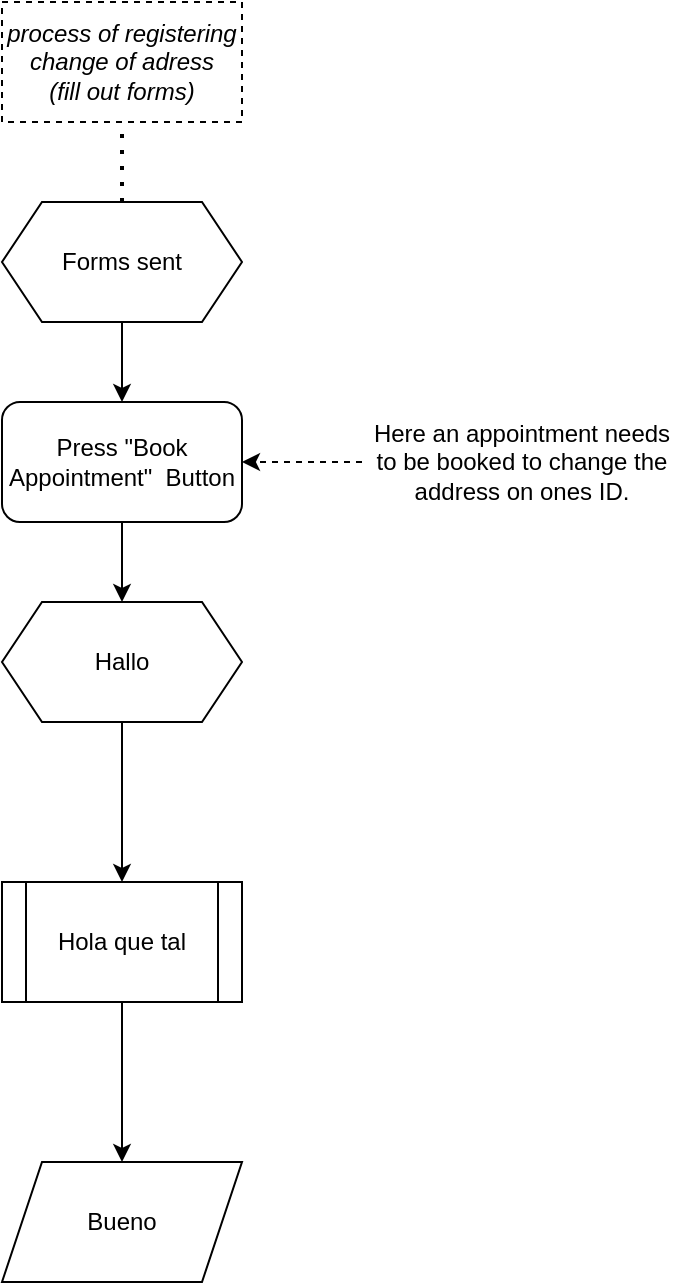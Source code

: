 <mxfile version="14.6.6" type="github">
  <diagram id="C5RBs43oDa-KdzZeNtuy" name="Page-1">
    <mxGraphModel dx="1422" dy="804" grid="1" gridSize="10" guides="1" tooltips="1" connect="1" arrows="1" fold="1" page="1" pageScale="1" pageWidth="827" pageHeight="1169" math="0" shadow="0">
      <root>
        <mxCell id="WIyWlLk6GJQsqaUBKTNV-0" />
        <mxCell id="WIyWlLk6GJQsqaUBKTNV-1" parent="WIyWlLk6GJQsqaUBKTNV-0" />
        <mxCell id="0RYamD0YkcBtk7vtk800-197" value="" style="endArrow=none;dashed=1;html=1;dashPattern=1 3;strokeWidth=2;entryX=0.5;entryY=1;entryDx=0;entryDy=0;exitX=0.5;exitY=0;exitDx=0;exitDy=0;" parent="WIyWlLk6GJQsqaUBKTNV-1" source="0RYamD0YkcBtk7vtk800-204" target="0RYamD0YkcBtk7vtk800-199" edge="1">
          <mxGeometry width="50" height="50" relative="1" as="geometry">
            <mxPoint x="400" y="140" as="sourcePoint" />
            <mxPoint x="400" y="80" as="targetPoint" />
          </mxGeometry>
        </mxCell>
        <mxCell id="0RYamD0YkcBtk7vtk800-199" value="&lt;i&gt;process of registering change of adress&lt;br&gt;(fill out forms)&lt;/i&gt;" style="rounded=0;whiteSpace=wrap;html=1;dashed=1;" parent="WIyWlLk6GJQsqaUBKTNV-1" vertex="1">
          <mxGeometry x="340" y="20" width="120" height="60" as="geometry" />
        </mxCell>
        <mxCell id="0RYamD0YkcBtk7vtk800-200" value="Here an appointment needs to be booked to change the address on ones ID." style="text;html=1;strokeColor=none;fillColor=none;align=center;verticalAlign=middle;whiteSpace=wrap;rounded=0;dashed=1;" parent="WIyWlLk6GJQsqaUBKTNV-1" vertex="1">
          <mxGeometry x="520" y="240" width="160" height="20" as="geometry" />
        </mxCell>
        <mxCell id="0RYamD0YkcBtk7vtk800-201" value="" style="endArrow=classic;html=1;exitX=0;exitY=0.5;exitDx=0;exitDy=0;entryX=1;entryY=0.5;entryDx=0;entryDy=0;rounded=0;dashed=1;" parent="WIyWlLk6GJQsqaUBKTNV-1" source="0RYamD0YkcBtk7vtk800-200" target="0RYamD0YkcBtk7vtk800-202" edge="1">
          <mxGeometry width="50" height="50" relative="1" as="geometry">
            <mxPoint x="540" y="130" as="sourcePoint" />
            <mxPoint x="420" y="120" as="targetPoint" />
            <Array as="points" />
          </mxGeometry>
        </mxCell>
        <mxCell id="0RYamD0YkcBtk7vtk800-213" value="" style="edgeStyle=orthogonalEdgeStyle;rounded=0;orthogonalLoop=1;jettySize=auto;html=1;" parent="WIyWlLk6GJQsqaUBKTNV-1" source="0RYamD0YkcBtk7vtk800-202" target="0RYamD0YkcBtk7vtk800-212" edge="1">
          <mxGeometry relative="1" as="geometry" />
        </mxCell>
        <mxCell id="0RYamD0YkcBtk7vtk800-202" value="Press &quot;Book Appointment&quot;&amp;nbsp; Button" style="rounded=1;whiteSpace=wrap;html=1;" parent="WIyWlLk6GJQsqaUBKTNV-1" vertex="1">
          <mxGeometry x="340" y="220" width="120" height="60" as="geometry" />
        </mxCell>
        <mxCell id="0RYamD0YkcBtk7vtk800-204" value="Forms sent" style="shape=hexagon;perimeter=hexagonPerimeter2;whiteSpace=wrap;html=1;fixedSize=1;" parent="WIyWlLk6GJQsqaUBKTNV-1" vertex="1">
          <mxGeometry x="340" y="120" width="120" height="60" as="geometry" />
        </mxCell>
        <mxCell id="0RYamD0YkcBtk7vtk800-206" value="" style="endArrow=classic;html=1;exitX=0.5;exitY=1;exitDx=0;exitDy=0;entryX=0.5;entryY=0;entryDx=0;entryDy=0;" parent="WIyWlLk6GJQsqaUBKTNV-1" source="0RYamD0YkcBtk7vtk800-204" target="0RYamD0YkcBtk7vtk800-202" edge="1">
          <mxGeometry width="50" height="50" relative="1" as="geometry">
            <mxPoint x="390" y="240" as="sourcePoint" />
            <mxPoint x="440" y="190" as="targetPoint" />
          </mxGeometry>
        </mxCell>
        <mxCell id="7J9gd8lDBbFy8dWd7PDu-1" value="" style="edgeStyle=orthogonalEdgeStyle;rounded=0;orthogonalLoop=1;jettySize=auto;html=1;" edge="1" parent="WIyWlLk6GJQsqaUBKTNV-1" source="0RYamD0YkcBtk7vtk800-212" target="7J9gd8lDBbFy8dWd7PDu-0">
          <mxGeometry relative="1" as="geometry" />
        </mxCell>
        <mxCell id="0RYamD0YkcBtk7vtk800-212" value="Hallo" style="shape=hexagon;perimeter=hexagonPerimeter2;whiteSpace=wrap;html=1;fixedSize=1;" parent="WIyWlLk6GJQsqaUBKTNV-1" vertex="1">
          <mxGeometry x="340" y="320" width="120" height="60" as="geometry" />
        </mxCell>
        <mxCell id="7J9gd8lDBbFy8dWd7PDu-3" value="" style="edgeStyle=orthogonalEdgeStyle;rounded=0;orthogonalLoop=1;jettySize=auto;html=1;" edge="1" parent="WIyWlLk6GJQsqaUBKTNV-1" source="7J9gd8lDBbFy8dWd7PDu-0" target="7J9gd8lDBbFy8dWd7PDu-2">
          <mxGeometry relative="1" as="geometry" />
        </mxCell>
        <mxCell id="7J9gd8lDBbFy8dWd7PDu-0" value="Hola que tal" style="shape=process;whiteSpace=wrap;html=1;backgroundOutline=1;" vertex="1" parent="WIyWlLk6GJQsqaUBKTNV-1">
          <mxGeometry x="340" y="460" width="120" height="60" as="geometry" />
        </mxCell>
        <mxCell id="7J9gd8lDBbFy8dWd7PDu-2" value="Bueno" style="shape=parallelogram;perimeter=parallelogramPerimeter;whiteSpace=wrap;html=1;fixedSize=1;" vertex="1" parent="WIyWlLk6GJQsqaUBKTNV-1">
          <mxGeometry x="340" y="600" width="120" height="60" as="geometry" />
        </mxCell>
      </root>
    </mxGraphModel>
  </diagram>
</mxfile>
